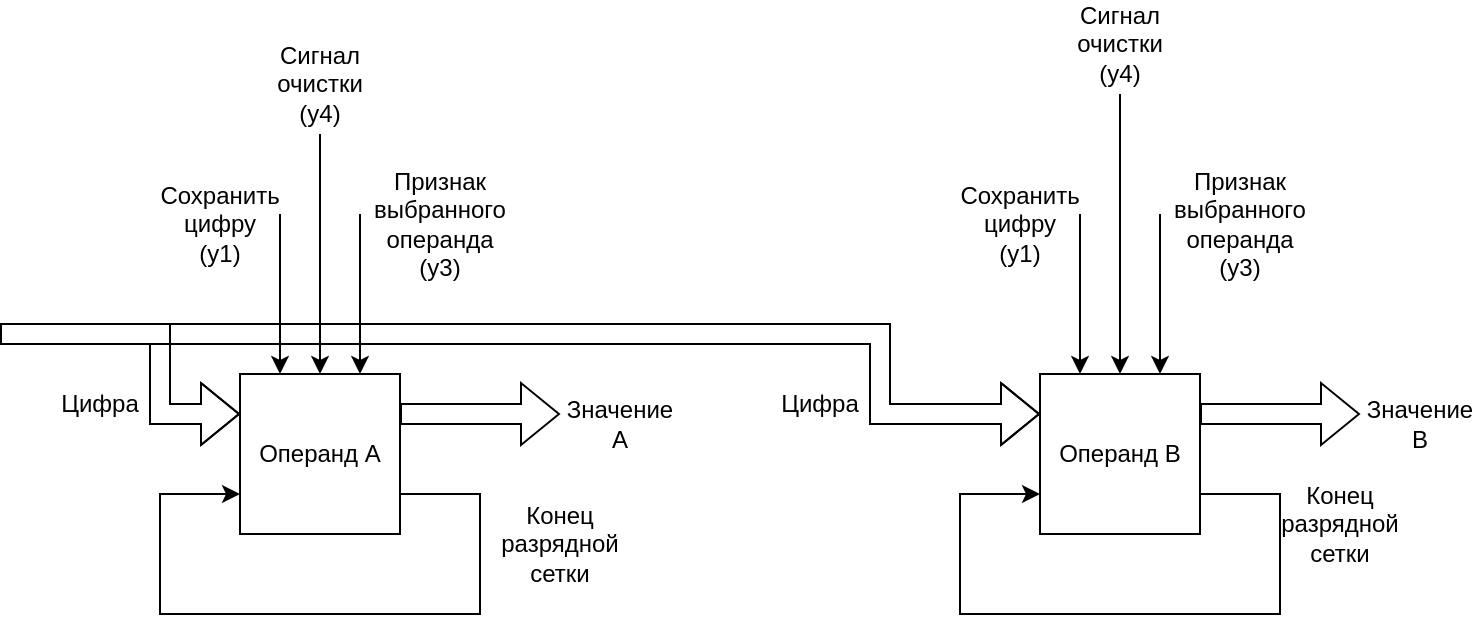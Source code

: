 <mxfile version="21.7.5" type="device">
  <diagram name="Страница — 1" id="0iX0gnap4c8ySwvZ0-mL">
    <mxGraphModel dx="1022" dy="600" grid="1" gridSize="10" guides="1" tooltips="1" connect="1" arrows="1" fold="1" page="1" pageScale="1" pageWidth="827" pageHeight="1169" math="0" shadow="0">
      <root>
        <mxCell id="0" />
        <mxCell id="1" parent="0" />
        <mxCell id="9qH1zu1ptu8e2YXFL_h3-1" value="Операнд A" style="rounded=0;whiteSpace=wrap;html=1;" vertex="1" parent="1">
          <mxGeometry x="280" y="240" width="80" height="80" as="geometry" />
        </mxCell>
        <mxCell id="9qH1zu1ptu8e2YXFL_h3-2" value="Операнд B" style="rounded=0;whiteSpace=wrap;html=1;" vertex="1" parent="1">
          <mxGeometry x="680" y="240" width="80" height="80" as="geometry" />
        </mxCell>
        <mxCell id="9qH1zu1ptu8e2YXFL_h3-3" value="" style="endArrow=classic;html=1;rounded=0;entryX=0;entryY=0.75;entryDx=0;entryDy=0;exitX=1;exitY=0.75;exitDx=0;exitDy=0;" edge="1" parent="1" source="9qH1zu1ptu8e2YXFL_h3-1" target="9qH1zu1ptu8e2YXFL_h3-1">
          <mxGeometry width="50" height="50" relative="1" as="geometry">
            <mxPoint x="400" y="340" as="sourcePoint" />
            <mxPoint x="280" y="320" as="targetPoint" />
            <Array as="points">
              <mxPoint x="400" y="300" />
              <mxPoint x="400" y="360" />
              <mxPoint x="240" y="360" />
              <mxPoint x="240" y="300" />
            </Array>
          </mxGeometry>
        </mxCell>
        <mxCell id="9qH1zu1ptu8e2YXFL_h3-4" value="Конец разрядной сетки" style="text;html=1;strokeColor=none;fillColor=none;align=center;verticalAlign=middle;whiteSpace=wrap;rounded=0;" vertex="1" parent="1">
          <mxGeometry x="410" y="310" width="60" height="30" as="geometry" />
        </mxCell>
        <mxCell id="9qH1zu1ptu8e2YXFL_h3-6" value="" style="shape=flexArrow;endArrow=classic;html=1;rounded=0;entryX=0;entryY=0.25;entryDx=0;entryDy=0;" edge="1" parent="1" target="9qH1zu1ptu8e2YXFL_h3-1">
          <mxGeometry width="50" height="50" relative="1" as="geometry">
            <mxPoint x="160" y="220" as="sourcePoint" />
            <mxPoint x="200" y="180" as="targetPoint" />
            <Array as="points">
              <mxPoint x="240" y="220" />
              <mxPoint x="240" y="260" />
            </Array>
          </mxGeometry>
        </mxCell>
        <mxCell id="9qH1zu1ptu8e2YXFL_h3-7" value="" style="shape=flexArrow;endArrow=classic;html=1;rounded=0;entryX=0;entryY=0.25;entryDx=0;entryDy=0;" edge="1" parent="1" target="9qH1zu1ptu8e2YXFL_h3-2">
          <mxGeometry width="50" height="50" relative="1" as="geometry">
            <mxPoint x="160" y="220" as="sourcePoint" />
            <mxPoint x="360" y="240" as="targetPoint" />
            <Array as="points">
              <mxPoint x="600" y="220" />
              <mxPoint x="600" y="260" />
            </Array>
          </mxGeometry>
        </mxCell>
        <mxCell id="9qH1zu1ptu8e2YXFL_h3-8" value="Цифра" style="text;html=1;strokeColor=none;fillColor=none;align=center;verticalAlign=middle;whiteSpace=wrap;rounded=0;" vertex="1" parent="1">
          <mxGeometry x="180" y="240" width="60" height="30" as="geometry" />
        </mxCell>
        <mxCell id="9qH1zu1ptu8e2YXFL_h3-9" value="Цифра" style="text;html=1;strokeColor=none;fillColor=none;align=center;verticalAlign=middle;whiteSpace=wrap;rounded=0;" vertex="1" parent="1">
          <mxGeometry x="540" y="240" width="60" height="30" as="geometry" />
        </mxCell>
        <mxCell id="9qH1zu1ptu8e2YXFL_h3-10" value="Конец разрядной сетки" style="text;html=1;strokeColor=none;fillColor=none;align=center;verticalAlign=middle;whiteSpace=wrap;rounded=0;" vertex="1" parent="1">
          <mxGeometry x="800" y="300" width="60" height="30" as="geometry" />
        </mxCell>
        <mxCell id="9qH1zu1ptu8e2YXFL_h3-11" value="" style="endArrow=classic;html=1;rounded=0;entryX=0;entryY=0.75;entryDx=0;entryDy=0;exitX=1;exitY=0.75;exitDx=0;exitDy=0;" edge="1" parent="1" source="9qH1zu1ptu8e2YXFL_h3-2" target="9qH1zu1ptu8e2YXFL_h3-2">
          <mxGeometry width="50" height="50" relative="1" as="geometry">
            <mxPoint x="746" y="340" as="sourcePoint" />
            <mxPoint x="666" y="324.71" as="targetPoint" />
            <Array as="points">
              <mxPoint x="800" y="300" />
              <mxPoint x="800" y="360" />
              <mxPoint x="640" y="360" />
              <mxPoint x="640" y="300" />
            </Array>
          </mxGeometry>
        </mxCell>
        <mxCell id="9qH1zu1ptu8e2YXFL_h3-12" value="" style="endArrow=classic;html=1;rounded=0;entryX=0.25;entryY=0;entryDx=0;entryDy=0;" edge="1" parent="1" target="9qH1zu1ptu8e2YXFL_h3-1">
          <mxGeometry width="50" height="50" relative="1" as="geometry">
            <mxPoint x="300" y="160" as="sourcePoint" />
            <mxPoint x="410" y="130" as="targetPoint" />
          </mxGeometry>
        </mxCell>
        <mxCell id="9qH1zu1ptu8e2YXFL_h3-13" value="" style="endArrow=classic;html=1;rounded=0;entryX=0.25;entryY=0;entryDx=0;entryDy=0;" edge="1" parent="1" target="9qH1zu1ptu8e2YXFL_h3-2">
          <mxGeometry width="50" height="50" relative="1" as="geometry">
            <mxPoint x="700" y="160" as="sourcePoint" />
            <mxPoint x="510" y="200" as="targetPoint" />
          </mxGeometry>
        </mxCell>
        <mxCell id="9qH1zu1ptu8e2YXFL_h3-14" value="Сохранить цифру (y1)" style="text;html=1;strokeColor=none;fillColor=none;align=center;verticalAlign=middle;whiteSpace=wrap;rounded=0;" vertex="1" parent="1">
          <mxGeometry x="240" y="150" width="60" height="30" as="geometry" />
        </mxCell>
        <mxCell id="9qH1zu1ptu8e2YXFL_h3-15" value="Сохранить цифру (y1)" style="text;html=1;strokeColor=none;fillColor=none;align=center;verticalAlign=middle;whiteSpace=wrap;rounded=0;" vertex="1" parent="1">
          <mxGeometry x="640" y="150" width="60" height="30" as="geometry" />
        </mxCell>
        <mxCell id="9qH1zu1ptu8e2YXFL_h3-16" value="" style="endArrow=classic;html=1;rounded=0;entryX=0.75;entryY=0;entryDx=0;entryDy=0;" edge="1" parent="1" target="9qH1zu1ptu8e2YXFL_h3-1">
          <mxGeometry width="50" height="50" relative="1" as="geometry">
            <mxPoint x="340" y="160" as="sourcePoint" />
            <mxPoint x="410" y="120" as="targetPoint" />
          </mxGeometry>
        </mxCell>
        <mxCell id="9qH1zu1ptu8e2YXFL_h3-17" value="" style="endArrow=classic;html=1;rounded=0;entryX=0.75;entryY=0;entryDx=0;entryDy=0;" edge="1" parent="1" target="9qH1zu1ptu8e2YXFL_h3-2">
          <mxGeometry width="50" height="50" relative="1" as="geometry">
            <mxPoint x="740" y="160" as="sourcePoint" />
            <mxPoint x="746" y="210" as="targetPoint" />
          </mxGeometry>
        </mxCell>
        <mxCell id="9qH1zu1ptu8e2YXFL_h3-18" value="Признак выбранного операнда (y3)" style="text;html=1;strokeColor=none;fillColor=none;align=center;verticalAlign=middle;whiteSpace=wrap;rounded=0;" vertex="1" parent="1">
          <mxGeometry x="350" y="150" width="60" height="30" as="geometry" />
        </mxCell>
        <mxCell id="9qH1zu1ptu8e2YXFL_h3-19" value="Признак выбранного операнда (y3)" style="text;html=1;strokeColor=none;fillColor=none;align=center;verticalAlign=middle;whiteSpace=wrap;rounded=0;" vertex="1" parent="1">
          <mxGeometry x="750" y="150" width="60" height="30" as="geometry" />
        </mxCell>
        <mxCell id="9qH1zu1ptu8e2YXFL_h3-20" value="" style="endArrow=classic;html=1;rounded=0;entryX=0.5;entryY=0;entryDx=0;entryDy=0;" edge="1" parent="1" target="9qH1zu1ptu8e2YXFL_h3-1">
          <mxGeometry width="50" height="50" relative="1" as="geometry">
            <mxPoint x="320" y="120" as="sourcePoint" />
            <mxPoint x="420" y="170" as="targetPoint" />
          </mxGeometry>
        </mxCell>
        <mxCell id="9qH1zu1ptu8e2YXFL_h3-21" value="" style="endArrow=classic;html=1;rounded=0;entryX=0.5;entryY=0;entryDx=0;entryDy=0;" edge="1" parent="1" target="9qH1zu1ptu8e2YXFL_h3-2">
          <mxGeometry width="50" height="50" relative="1" as="geometry">
            <mxPoint x="720" y="100" as="sourcePoint" />
            <mxPoint x="714" y="220" as="targetPoint" />
          </mxGeometry>
        </mxCell>
        <mxCell id="9qH1zu1ptu8e2YXFL_h3-23" value="Сигнал очистки (y4)" style="text;html=1;strokeColor=none;fillColor=none;align=center;verticalAlign=middle;whiteSpace=wrap;rounded=0;" vertex="1" parent="1">
          <mxGeometry x="690" y="60" width="60" height="30" as="geometry" />
        </mxCell>
        <mxCell id="9qH1zu1ptu8e2YXFL_h3-24" value="Сигнал очистки (y4)" style="text;html=1;strokeColor=none;fillColor=none;align=center;verticalAlign=middle;whiteSpace=wrap;rounded=0;" vertex="1" parent="1">
          <mxGeometry x="290" y="80" width="60" height="30" as="geometry" />
        </mxCell>
        <mxCell id="9qH1zu1ptu8e2YXFL_h3-25" value="" style="shape=flexArrow;endArrow=classic;html=1;rounded=0;exitX=1;exitY=0.25;exitDx=0;exitDy=0;" edge="1" parent="1" source="9qH1zu1ptu8e2YXFL_h3-1">
          <mxGeometry width="50" height="50" relative="1" as="geometry">
            <mxPoint x="380" y="300" as="sourcePoint" />
            <mxPoint x="440" y="260" as="targetPoint" />
          </mxGeometry>
        </mxCell>
        <mxCell id="9qH1zu1ptu8e2YXFL_h3-26" value="" style="shape=flexArrow;endArrow=classic;html=1;rounded=0;exitX=1;exitY=0.25;exitDx=0;exitDy=0;" edge="1" parent="1" source="9qH1zu1ptu8e2YXFL_h3-2">
          <mxGeometry width="50" height="50" relative="1" as="geometry">
            <mxPoint x="590" y="320" as="sourcePoint" />
            <mxPoint x="840" y="260" as="targetPoint" />
          </mxGeometry>
        </mxCell>
        <mxCell id="9qH1zu1ptu8e2YXFL_h3-27" value="Значение A" style="text;html=1;strokeColor=none;fillColor=none;align=center;verticalAlign=middle;whiteSpace=wrap;rounded=0;" vertex="1" parent="1">
          <mxGeometry x="440" y="250" width="60" height="30" as="geometry" />
        </mxCell>
        <mxCell id="9qH1zu1ptu8e2YXFL_h3-28" value="Значение B" style="text;html=1;strokeColor=none;fillColor=none;align=center;verticalAlign=middle;whiteSpace=wrap;rounded=0;" vertex="1" parent="1">
          <mxGeometry x="840" y="250" width="60" height="30" as="geometry" />
        </mxCell>
      </root>
    </mxGraphModel>
  </diagram>
</mxfile>
